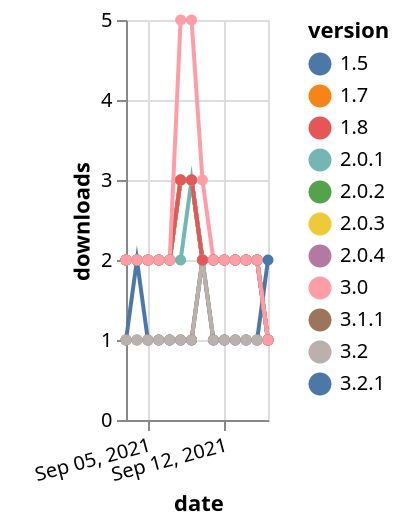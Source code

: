 {"$schema": "https://vega.github.io/schema/vega-lite/v5.json", "description": "A simple bar chart with embedded data.", "data": {"values": [{"date": "2021-09-03", "total": 2547, "delta": 2, "version": "2.0.2"}, {"date": "2021-09-04", "total": 2549, "delta": 2, "version": "2.0.2"}, {"date": "2021-09-05", "total": 2551, "delta": 2, "version": "2.0.2"}, {"date": "2021-09-06", "total": 2553, "delta": 2, "version": "2.0.2"}, {"date": "2021-09-07", "total": 2555, "delta": 2, "version": "2.0.2"}, {"date": "2021-09-08", "total": 2558, "delta": 3, "version": "2.0.2"}, {"date": "2021-09-09", "total": 2561, "delta": 3, "version": "2.0.2"}, {"date": "2021-09-10", "total": 2563, "delta": 2, "version": "2.0.2"}, {"date": "2021-09-11", "total": 2565, "delta": 2, "version": "2.0.2"}, {"date": "2021-09-12", "total": 2567, "delta": 2, "version": "2.0.2"}, {"date": "2021-09-13", "total": 2569, "delta": 2, "version": "2.0.2"}, {"date": "2021-09-14", "total": 2571, "delta": 2, "version": "2.0.2"}, {"date": "2021-09-15", "total": 2573, "delta": 2, "version": "2.0.2"}, {"date": "2021-09-16", "total": 2574, "delta": 1, "version": "2.0.2"}, {"date": "2021-09-03", "total": 640, "delta": 1, "version": "3.2.1"}, {"date": "2021-09-04", "total": 642, "delta": 2, "version": "3.2.1"}, {"date": "2021-09-05", "total": 643, "delta": 1, "version": "3.2.1"}, {"date": "2021-09-06", "total": 644, "delta": 1, "version": "3.2.1"}, {"date": "2021-09-07", "total": 645, "delta": 1, "version": "3.2.1"}, {"date": "2021-09-08", "total": 646, "delta": 1, "version": "3.2.1"}, {"date": "2021-09-09", "total": 647, "delta": 1, "version": "3.2.1"}, {"date": "2021-09-10", "total": 649, "delta": 2, "version": "3.2.1"}, {"date": "2021-09-11", "total": 650, "delta": 1, "version": "3.2.1"}, {"date": "2021-09-12", "total": 651, "delta": 1, "version": "3.2.1"}, {"date": "2021-09-13", "total": 652, "delta": 1, "version": "3.2.1"}, {"date": "2021-09-14", "total": 653, "delta": 1, "version": "3.2.1"}, {"date": "2021-09-15", "total": 654, "delta": 1, "version": "3.2.1"}, {"date": "2021-09-16", "total": 656, "delta": 2, "version": "3.2.1"}, {"date": "2021-09-03", "total": 2579, "delta": 2, "version": "1.7"}, {"date": "2021-09-04", "total": 2581, "delta": 2, "version": "1.7"}, {"date": "2021-09-05", "total": 2583, "delta": 2, "version": "1.7"}, {"date": "2021-09-06", "total": 2585, "delta": 2, "version": "1.7"}, {"date": "2021-09-07", "total": 2587, "delta": 2, "version": "1.7"}, {"date": "2021-09-08", "total": 2590, "delta": 3, "version": "1.7"}, {"date": "2021-09-09", "total": 2593, "delta": 3, "version": "1.7"}, {"date": "2021-09-10", "total": 2595, "delta": 2, "version": "1.7"}, {"date": "2021-09-11", "total": 2597, "delta": 2, "version": "1.7"}, {"date": "2021-09-12", "total": 2599, "delta": 2, "version": "1.7"}, {"date": "2021-09-13", "total": 2601, "delta": 2, "version": "1.7"}, {"date": "2021-09-14", "total": 2603, "delta": 2, "version": "1.7"}, {"date": "2021-09-15", "total": 2605, "delta": 2, "version": "1.7"}, {"date": "2021-09-16", "total": 2606, "delta": 1, "version": "1.7"}, {"date": "2021-09-03", "total": 2700, "delta": 2, "version": "2.0.4"}, {"date": "2021-09-04", "total": 2702, "delta": 2, "version": "2.0.4"}, {"date": "2021-09-05", "total": 2704, "delta": 2, "version": "2.0.4"}, {"date": "2021-09-06", "total": 2706, "delta": 2, "version": "2.0.4"}, {"date": "2021-09-07", "total": 2708, "delta": 2, "version": "2.0.4"}, {"date": "2021-09-08", "total": 2711, "delta": 3, "version": "2.0.4"}, {"date": "2021-09-09", "total": 2714, "delta": 3, "version": "2.0.4"}, {"date": "2021-09-10", "total": 2716, "delta": 2, "version": "2.0.4"}, {"date": "2021-09-11", "total": 2718, "delta": 2, "version": "2.0.4"}, {"date": "2021-09-12", "total": 2720, "delta": 2, "version": "2.0.4"}, {"date": "2021-09-13", "total": 2722, "delta": 2, "version": "2.0.4"}, {"date": "2021-09-14", "total": 2724, "delta": 2, "version": "2.0.4"}, {"date": "2021-09-15", "total": 2726, "delta": 2, "version": "2.0.4"}, {"date": "2021-09-16", "total": 2727, "delta": 1, "version": "2.0.4"}, {"date": "2021-09-03", "total": 2587, "delta": 2, "version": "1.5"}, {"date": "2021-09-04", "total": 2589, "delta": 2, "version": "1.5"}, {"date": "2021-09-05", "total": 2591, "delta": 2, "version": "1.5"}, {"date": "2021-09-06", "total": 2593, "delta": 2, "version": "1.5"}, {"date": "2021-09-07", "total": 2595, "delta": 2, "version": "1.5"}, {"date": "2021-09-08", "total": 2598, "delta": 3, "version": "1.5"}, {"date": "2021-09-09", "total": 2601, "delta": 3, "version": "1.5"}, {"date": "2021-09-10", "total": 2603, "delta": 2, "version": "1.5"}, {"date": "2021-09-11", "total": 2605, "delta": 2, "version": "1.5"}, {"date": "2021-09-12", "total": 2607, "delta": 2, "version": "1.5"}, {"date": "2021-09-13", "total": 2609, "delta": 2, "version": "1.5"}, {"date": "2021-09-14", "total": 2611, "delta": 2, "version": "1.5"}, {"date": "2021-09-15", "total": 2613, "delta": 2, "version": "1.5"}, {"date": "2021-09-16", "total": 2614, "delta": 1, "version": "1.5"}, {"date": "2021-09-03", "total": 2560, "delta": 2, "version": "2.0.3"}, {"date": "2021-09-04", "total": 2562, "delta": 2, "version": "2.0.3"}, {"date": "2021-09-05", "total": 2564, "delta": 2, "version": "2.0.3"}, {"date": "2021-09-06", "total": 2566, "delta": 2, "version": "2.0.3"}, {"date": "2021-09-07", "total": 2568, "delta": 2, "version": "2.0.3"}, {"date": "2021-09-08", "total": 2571, "delta": 3, "version": "2.0.3"}, {"date": "2021-09-09", "total": 2574, "delta": 3, "version": "2.0.3"}, {"date": "2021-09-10", "total": 2576, "delta": 2, "version": "2.0.3"}, {"date": "2021-09-11", "total": 2578, "delta": 2, "version": "2.0.3"}, {"date": "2021-09-12", "total": 2580, "delta": 2, "version": "2.0.3"}, {"date": "2021-09-13", "total": 2582, "delta": 2, "version": "2.0.3"}, {"date": "2021-09-14", "total": 2584, "delta": 2, "version": "2.0.3"}, {"date": "2021-09-15", "total": 2586, "delta": 2, "version": "2.0.3"}, {"date": "2021-09-16", "total": 2587, "delta": 1, "version": "2.0.3"}, {"date": "2021-09-03", "total": 255, "delta": 1, "version": "3.1.1"}, {"date": "2021-09-04", "total": 256, "delta": 1, "version": "3.1.1"}, {"date": "2021-09-05", "total": 257, "delta": 1, "version": "3.1.1"}, {"date": "2021-09-06", "total": 258, "delta": 1, "version": "3.1.1"}, {"date": "2021-09-07", "total": 259, "delta": 1, "version": "3.1.1"}, {"date": "2021-09-08", "total": 260, "delta": 1, "version": "3.1.1"}, {"date": "2021-09-09", "total": 261, "delta": 1, "version": "3.1.1"}, {"date": "2021-09-10", "total": 263, "delta": 2, "version": "3.1.1"}, {"date": "2021-09-11", "total": 264, "delta": 1, "version": "3.1.1"}, {"date": "2021-09-12", "total": 265, "delta": 1, "version": "3.1.1"}, {"date": "2021-09-13", "total": 266, "delta": 1, "version": "3.1.1"}, {"date": "2021-09-14", "total": 267, "delta": 1, "version": "3.1.1"}, {"date": "2021-09-15", "total": 268, "delta": 1, "version": "3.1.1"}, {"date": "2021-09-16", "total": 269, "delta": 1, "version": "3.1.1"}, {"date": "2021-09-03", "total": 1992, "delta": 2, "version": "2.0.1"}, {"date": "2021-09-04", "total": 1994, "delta": 2, "version": "2.0.1"}, {"date": "2021-09-05", "total": 1996, "delta": 2, "version": "2.0.1"}, {"date": "2021-09-06", "total": 1998, "delta": 2, "version": "2.0.1"}, {"date": "2021-09-07", "total": 2000, "delta": 2, "version": "2.0.1"}, {"date": "2021-09-08", "total": 2002, "delta": 2, "version": "2.0.1"}, {"date": "2021-09-09", "total": 2005, "delta": 3, "version": "2.0.1"}, {"date": "2021-09-10", "total": 2007, "delta": 2, "version": "2.0.1"}, {"date": "2021-09-11", "total": 2009, "delta": 2, "version": "2.0.1"}, {"date": "2021-09-12", "total": 2011, "delta": 2, "version": "2.0.1"}, {"date": "2021-09-13", "total": 2013, "delta": 2, "version": "2.0.1"}, {"date": "2021-09-14", "total": 2015, "delta": 2, "version": "2.0.1"}, {"date": "2021-09-15", "total": 2017, "delta": 2, "version": "2.0.1"}, {"date": "2021-09-16", "total": 2018, "delta": 1, "version": "2.0.1"}, {"date": "2021-09-03", "total": 238, "delta": 1, "version": "3.2"}, {"date": "2021-09-04", "total": 239, "delta": 1, "version": "3.2"}, {"date": "2021-09-05", "total": 240, "delta": 1, "version": "3.2"}, {"date": "2021-09-06", "total": 241, "delta": 1, "version": "3.2"}, {"date": "2021-09-07", "total": 242, "delta": 1, "version": "3.2"}, {"date": "2021-09-08", "total": 243, "delta": 1, "version": "3.2"}, {"date": "2021-09-09", "total": 244, "delta": 1, "version": "3.2"}, {"date": "2021-09-10", "total": 246, "delta": 2, "version": "3.2"}, {"date": "2021-09-11", "total": 247, "delta": 1, "version": "3.2"}, {"date": "2021-09-12", "total": 248, "delta": 1, "version": "3.2"}, {"date": "2021-09-13", "total": 249, "delta": 1, "version": "3.2"}, {"date": "2021-09-14", "total": 250, "delta": 1, "version": "3.2"}, {"date": "2021-09-15", "total": 251, "delta": 1, "version": "3.2"}, {"date": "2021-09-16", "total": 252, "delta": 1, "version": "3.2"}, {"date": "2021-09-03", "total": 2574, "delta": 2, "version": "1.8"}, {"date": "2021-09-04", "total": 2576, "delta": 2, "version": "1.8"}, {"date": "2021-09-05", "total": 2578, "delta": 2, "version": "1.8"}, {"date": "2021-09-06", "total": 2580, "delta": 2, "version": "1.8"}, {"date": "2021-09-07", "total": 2582, "delta": 2, "version": "1.8"}, {"date": "2021-09-08", "total": 2585, "delta": 3, "version": "1.8"}, {"date": "2021-09-09", "total": 2588, "delta": 3, "version": "1.8"}, {"date": "2021-09-10", "total": 2590, "delta": 2, "version": "1.8"}, {"date": "2021-09-11", "total": 2592, "delta": 2, "version": "1.8"}, {"date": "2021-09-12", "total": 2594, "delta": 2, "version": "1.8"}, {"date": "2021-09-13", "total": 2596, "delta": 2, "version": "1.8"}, {"date": "2021-09-14", "total": 2598, "delta": 2, "version": "1.8"}, {"date": "2021-09-15", "total": 2600, "delta": 2, "version": "1.8"}, {"date": "2021-09-16", "total": 2601, "delta": 1, "version": "1.8"}, {"date": "2021-09-03", "total": 2868, "delta": 2, "version": "3.0"}, {"date": "2021-09-04", "total": 2870, "delta": 2, "version": "3.0"}, {"date": "2021-09-05", "total": 2872, "delta": 2, "version": "3.0"}, {"date": "2021-09-06", "total": 2874, "delta": 2, "version": "3.0"}, {"date": "2021-09-07", "total": 2876, "delta": 2, "version": "3.0"}, {"date": "2021-09-08", "total": 2881, "delta": 5, "version": "3.0"}, {"date": "2021-09-09", "total": 2886, "delta": 5, "version": "3.0"}, {"date": "2021-09-10", "total": 2889, "delta": 3, "version": "3.0"}, {"date": "2021-09-11", "total": 2891, "delta": 2, "version": "3.0"}, {"date": "2021-09-12", "total": 2893, "delta": 2, "version": "3.0"}, {"date": "2021-09-13", "total": 2895, "delta": 2, "version": "3.0"}, {"date": "2021-09-14", "total": 2897, "delta": 2, "version": "3.0"}, {"date": "2021-09-15", "total": 2899, "delta": 2, "version": "3.0"}, {"date": "2021-09-16", "total": 2900, "delta": 1, "version": "3.0"}]}, "width": "container", "mark": {"type": "line", "point": {"filled": true}}, "encoding": {"x": {"field": "date", "type": "temporal", "timeUnit": "yearmonthdate", "title": "date", "axis": {"labelAngle": -15}}, "y": {"field": "delta", "type": "quantitative", "title": "downloads"}, "color": {"field": "version", "type": "nominal"}, "tooltip": {"field": "delta"}}}